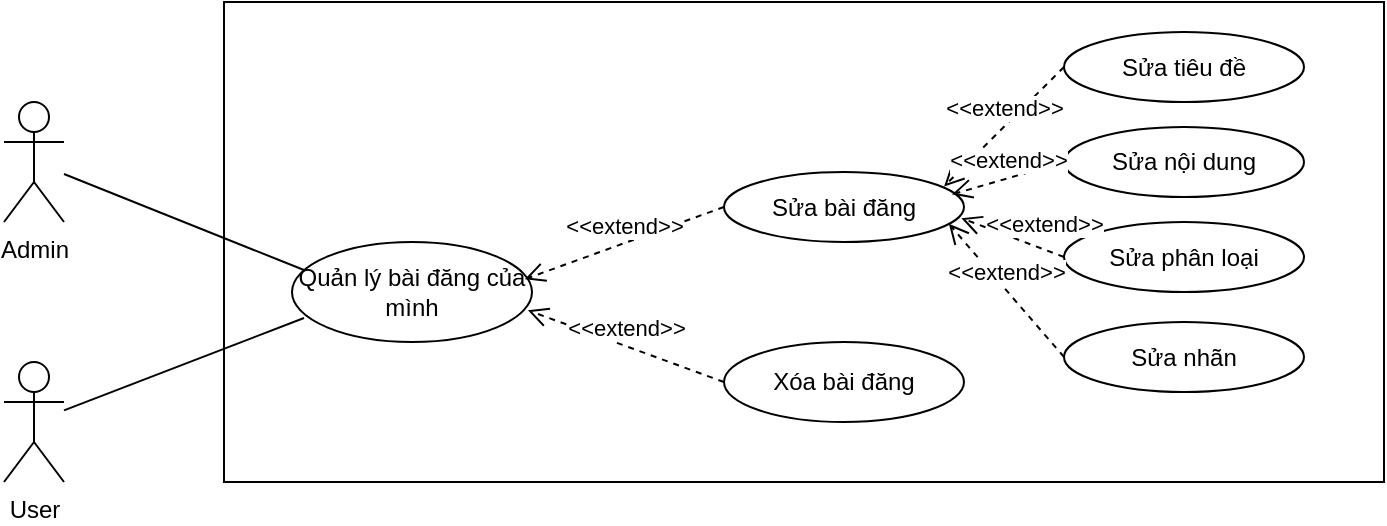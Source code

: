 <mxfile version="14.1.2" type="device"><diagram id="1wFvAZBfIdR1bze5gqBv" name="Page-1"><mxGraphModel dx="960" dy="620" grid="1" gridSize="10" guides="1" tooltips="1" connect="1" arrows="1" fold="1" page="1" pageScale="1" pageWidth="827" pageHeight="1169" math="0" shadow="0"><root><mxCell id="0"/><mxCell id="1" parent="0"/><mxCell id="xVpHYGe8I8C8WfU6jkxn-1" value="" style="rounded=0;whiteSpace=wrap;html=1;" vertex="1" parent="1"><mxGeometry x="260" y="30" width="580" height="240" as="geometry"/></mxCell><mxCell id="xVpHYGe8I8C8WfU6jkxn-2" value="User" style="shape=umlActor;verticalLabelPosition=bottom;verticalAlign=top;html=1;outlineConnect=0;" vertex="1" parent="1"><mxGeometry x="150" y="210" width="30" height="60" as="geometry"/></mxCell><mxCell id="xVpHYGe8I8C8WfU6jkxn-3" value="Admin" style="shape=umlActor;verticalLabelPosition=bottom;verticalAlign=top;html=1;outlineConnect=0;" vertex="1" parent="1"><mxGeometry x="150" y="80" width="30" height="60" as="geometry"/></mxCell><mxCell id="xVpHYGe8I8C8WfU6jkxn-4" value="Quản lý bài đăng của mình" style="ellipse;whiteSpace=wrap;html=1;" vertex="1" parent="1"><mxGeometry x="294" y="150" width="120" height="50" as="geometry"/></mxCell><mxCell id="xVpHYGe8I8C8WfU6jkxn-5" value="Sửa bài đăng" style="ellipse;whiteSpace=wrap;html=1;" vertex="1" parent="1"><mxGeometry x="510" y="115" width="120" height="35" as="geometry"/></mxCell><mxCell id="xVpHYGe8I8C8WfU6jkxn-6" value="" style="endArrow=none;html=1;entryX=0.05;entryY=0.28;entryDx=0;entryDy=0;entryPerimeter=0;" edge="1" parent="1" source="xVpHYGe8I8C8WfU6jkxn-3" target="xVpHYGe8I8C8WfU6jkxn-4"><mxGeometry width="50" height="50" relative="1" as="geometry"><mxPoint x="390" y="310" as="sourcePoint"/><mxPoint x="440" y="260" as="targetPoint"/></mxGeometry></mxCell><mxCell id="xVpHYGe8I8C8WfU6jkxn-7" value="" style="endArrow=none;html=1;entryX=0.05;entryY=0.76;entryDx=0;entryDy=0;entryPerimeter=0;" edge="1" parent="1" source="xVpHYGe8I8C8WfU6jkxn-2" target="xVpHYGe8I8C8WfU6jkxn-4"><mxGeometry width="50" height="50" relative="1" as="geometry"><mxPoint x="390" y="310" as="sourcePoint"/><mxPoint x="440" y="260" as="targetPoint"/></mxGeometry></mxCell><mxCell id="xVpHYGe8I8C8WfU6jkxn-9" value="Xóa bài đăng" style="ellipse;whiteSpace=wrap;html=1;" vertex="1" parent="1"><mxGeometry x="510" y="200" width="120" height="40" as="geometry"/></mxCell><mxCell id="xVpHYGe8I8C8WfU6jkxn-14" value="&amp;lt;&amp;lt;extend&amp;gt;&amp;gt;" style="html=1;verticalAlign=bottom;endArrow=open;dashed=1;endSize=8;entryX=0.983;entryY=0.683;entryDx=0;entryDy=0;exitX=0;exitY=0.5;exitDx=0;exitDy=0;entryPerimeter=0;" edge="1" parent="1" source="xVpHYGe8I8C8WfU6jkxn-9" target="xVpHYGe8I8C8WfU6jkxn-4"><mxGeometry relative="1" as="geometry"><mxPoint x="500" y="280" as="sourcePoint"/><mxPoint x="520.0" y="167.5" as="targetPoint"/></mxGeometry></mxCell><mxCell id="xVpHYGe8I8C8WfU6jkxn-15" value="&amp;lt;&amp;lt;extend&amp;gt;&amp;gt;" style="html=1;verticalAlign=bottom;endArrow=open;dashed=1;endSize=8;entryX=0.97;entryY=0.372;entryDx=0;entryDy=0;exitX=0;exitY=0.5;exitDx=0;exitDy=0;entryPerimeter=0;" edge="1" parent="1" source="xVpHYGe8I8C8WfU6jkxn-5" target="xVpHYGe8I8C8WfU6jkxn-4"><mxGeometry relative="1" as="geometry"><mxPoint x="520" y="260" as="sourcePoint"/><mxPoint x="414.04" y="199.9" as="targetPoint"/></mxGeometry></mxCell><mxCell id="xVpHYGe8I8C8WfU6jkxn-16" value="Sửa tiêu đề" style="ellipse;whiteSpace=wrap;html=1;" vertex="1" parent="1"><mxGeometry x="680" y="45" width="120" height="35" as="geometry"/></mxCell><mxCell id="xVpHYGe8I8C8WfU6jkxn-17" value="Sửa nội dung" style="ellipse;whiteSpace=wrap;html=1;" vertex="1" parent="1"><mxGeometry x="680" y="92.5" width="120" height="35" as="geometry"/></mxCell><mxCell id="xVpHYGe8I8C8WfU6jkxn-19" value="Sửa phân loại" style="ellipse;whiteSpace=wrap;html=1;" vertex="1" parent="1"><mxGeometry x="680" y="140" width="120" height="35" as="geometry"/></mxCell><mxCell id="xVpHYGe8I8C8WfU6jkxn-20" value="Sửa nhãn" style="ellipse;whiteSpace=wrap;html=1;" vertex="1" parent="1"><mxGeometry x="680" y="190" width="120" height="35" as="geometry"/></mxCell><mxCell id="xVpHYGe8I8C8WfU6jkxn-21" value="&amp;lt;&amp;lt;extend&amp;gt;&amp;gt;" style="html=1;verticalAlign=bottom;endArrow=open;dashed=1;endSize=8;entryX=0.917;entryY=0.206;entryDx=0;entryDy=0;exitX=0;exitY=0.5;exitDx=0;exitDy=0;entryPerimeter=0;" edge="1" parent="1" source="xVpHYGe8I8C8WfU6jkxn-16" target="xVpHYGe8I8C8WfU6jkxn-5"><mxGeometry relative="1" as="geometry"><mxPoint x="520" y="260" as="sourcePoint"/><mxPoint x="414.04" y="199.9" as="targetPoint"/></mxGeometry></mxCell><mxCell id="xVpHYGe8I8C8WfU6jkxn-22" value="&amp;lt;&amp;lt;extend&amp;gt;&amp;gt;" style="html=1;verticalAlign=bottom;endArrow=open;dashed=1;endSize=8;entryX=0.95;entryY=0.32;entryDx=0;entryDy=0;exitX=0;exitY=0.5;exitDx=0;exitDy=0;entryPerimeter=0;" edge="1" parent="1" source="xVpHYGe8I8C8WfU6jkxn-17" target="xVpHYGe8I8C8WfU6jkxn-5"><mxGeometry relative="1" as="geometry"><mxPoint x="690" y="72.5" as="sourcePoint"/><mxPoint x="630.04" y="132.21" as="targetPoint"/></mxGeometry></mxCell><mxCell id="xVpHYGe8I8C8WfU6jkxn-24" value="&amp;lt;&amp;lt;extend&amp;gt;&amp;gt;" style="html=1;verticalAlign=bottom;endArrow=open;dashed=1;endSize=8;entryX=0.937;entryY=0.741;entryDx=0;entryDy=0;exitX=0;exitY=0.5;exitDx=0;exitDy=0;entryPerimeter=0;" edge="1" parent="1" source="xVpHYGe8I8C8WfU6jkxn-20" target="xVpHYGe8I8C8WfU6jkxn-5"><mxGeometry relative="1" as="geometry"><mxPoint x="710" y="92.5" as="sourcePoint"/><mxPoint x="650.04" y="152.21" as="targetPoint"/></mxGeometry></mxCell><mxCell id="xVpHYGe8I8C8WfU6jkxn-25" value="&amp;lt;&amp;lt;extend&amp;gt;&amp;gt;" style="html=1;verticalAlign=bottom;endArrow=open;dashed=1;endSize=8;entryX=0.989;entryY=0.659;entryDx=0;entryDy=0;exitX=0;exitY=0.5;exitDx=0;exitDy=0;entryPerimeter=0;" edge="1" parent="1" source="xVpHYGe8I8C8WfU6jkxn-19" target="xVpHYGe8I8C8WfU6jkxn-5"><mxGeometry x="-0.562" y="-3" relative="1" as="geometry"><mxPoint x="700" y="82.5" as="sourcePoint"/><mxPoint x="640.04" y="142.21" as="targetPoint"/><mxPoint as="offset"/></mxGeometry></mxCell></root></mxGraphModel></diagram></mxfile>